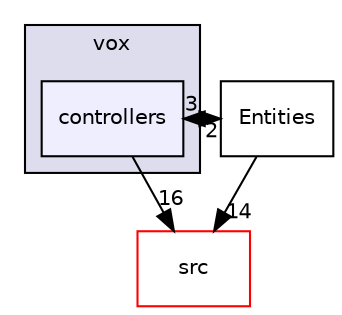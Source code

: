 digraph "F:/etc/repos/OX/apps/vox/controllers" {
  compound=true
  node [ fontsize="10", fontname="Helvetica"];
  edge [ labelfontsize="10", labelfontname="Helvetica"];
  subgraph clusterdir_7fab6f42d54affe984b707344f2bfa52 {
    graph [ bgcolor="#ddddee", pencolor="black", label="vox" fontname="Helvetica", fontsize="10", URL="dir_7fab6f42d54affe984b707344f2bfa52.html"]
  dir_11839170ff1ed4a5ebd123e6b2fcdd2e [shape=box, label="controllers", style="filled", fillcolor="#eeeeff", pencolor="black", URL="dir_11839170ff1ed4a5ebd123e6b2fcdd2e.html"];
  }
  dir_e47f67a30d4d4d4212d15d4ad651f8fe [shape=box label="src" fillcolor="white" style="filled" color="red" URL="dir_e47f67a30d4d4d4212d15d4ad651f8fe.html"];
  dir_6a4ce96f48fb0838beea9161f5b3ef1f [shape=box label="Entities" URL="dir_6a4ce96f48fb0838beea9161f5b3ef1f.html"];
  dir_6a4ce96f48fb0838beea9161f5b3ef1f->dir_e47f67a30d4d4d4212d15d4ad651f8fe [headlabel="14", labeldistance=1.5 headhref="dir_000010_000011.html"];
  dir_6a4ce96f48fb0838beea9161f5b3ef1f->dir_11839170ff1ed4a5ebd123e6b2fcdd2e [headlabel="2", labeldistance=1.5 headhref="dir_000010_000008.html"];
  dir_11839170ff1ed4a5ebd123e6b2fcdd2e->dir_e47f67a30d4d4d4212d15d4ad651f8fe [headlabel="16", labeldistance=1.5 headhref="dir_000008_000011.html"];
  dir_11839170ff1ed4a5ebd123e6b2fcdd2e->dir_6a4ce96f48fb0838beea9161f5b3ef1f [headlabel="3", labeldistance=1.5 headhref="dir_000008_000010.html"];
}
